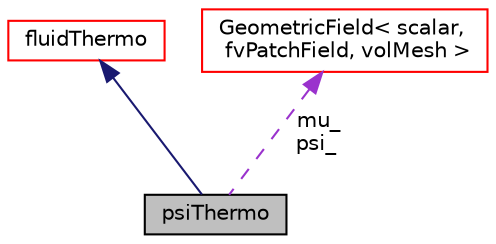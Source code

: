 digraph "psiThermo"
{
  bgcolor="transparent";
  edge [fontname="Helvetica",fontsize="10",labelfontname="Helvetica",labelfontsize="10"];
  node [fontname="Helvetica",fontsize="10",shape=record];
  Node1 [label="psiThermo",height=0.2,width=0.4,color="black", fillcolor="grey75", style="filled", fontcolor="black"];
  Node2 -> Node1 [dir="back",color="midnightblue",fontsize="10",style="solid",fontname="Helvetica"];
  Node2 [label="fluidThermo",height=0.2,width=0.4,color="red",URL="$a00856.html",tooltip="Fundamental fluid thermodynamic properties. "];
  Node3 -> Node1 [dir="back",color="darkorchid3",fontsize="10",style="dashed",label=" mu_\npsi_" ,fontname="Helvetica"];
  Node3 [label="GeometricField\< scalar,\l fvPatchField, volMesh \>",height=0.2,width=0.4,color="red",URL="$a00933.html"];
}
